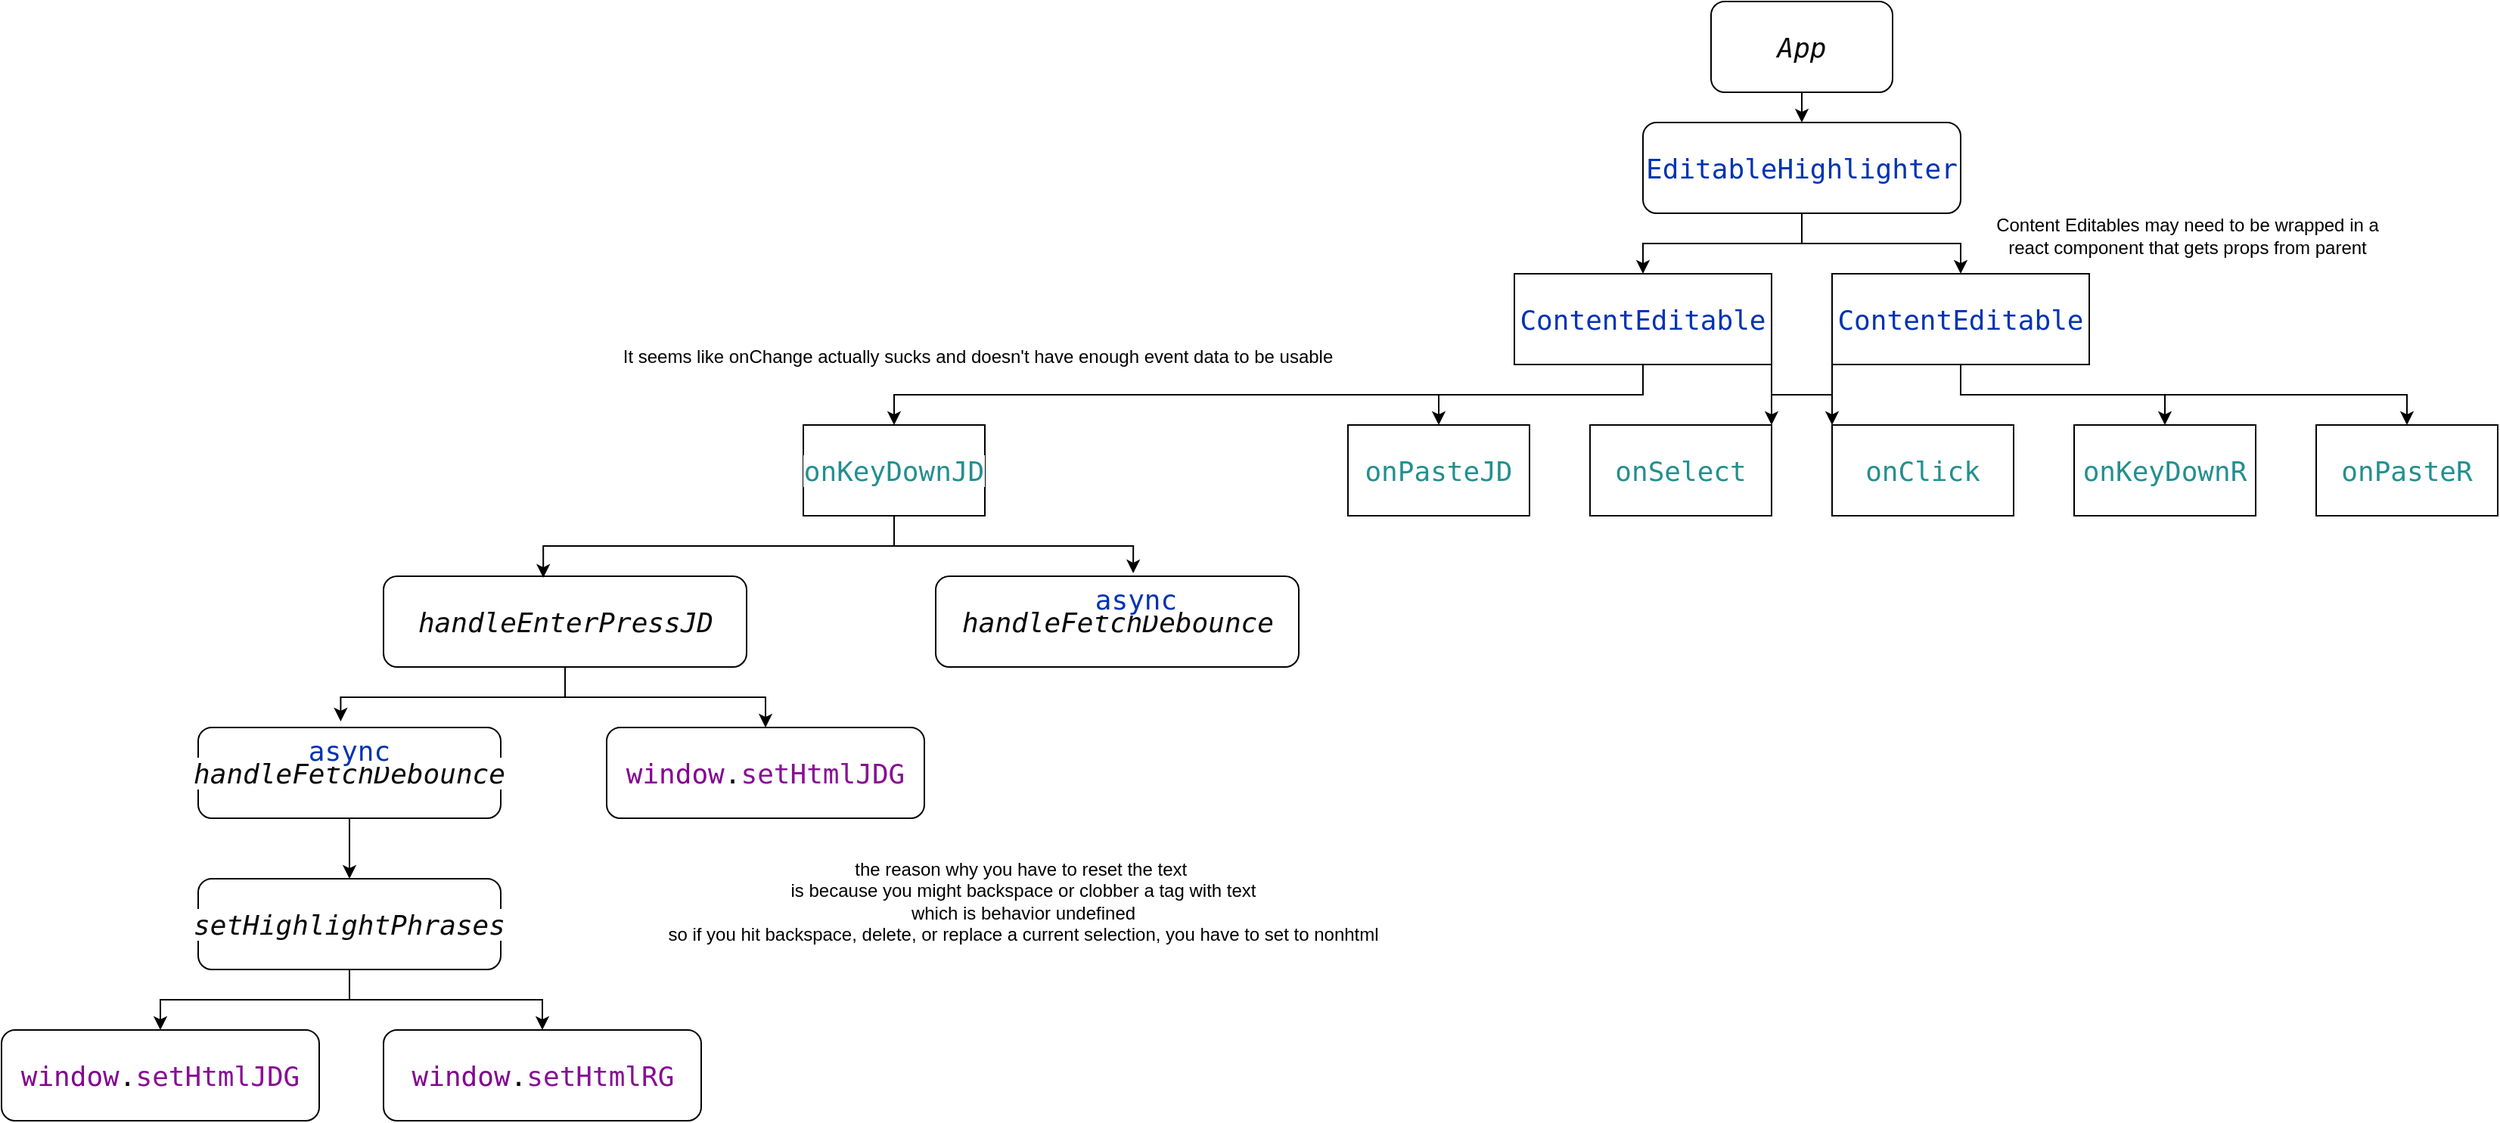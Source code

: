 <mxfile version="24.3.0" type="device">
  <diagram name="Page-1" id="HsGsWS7ECb9TnKtCGykP">
    <mxGraphModel dx="2290" dy="738" grid="1" gridSize="10" guides="1" tooltips="1" connect="1" arrows="1" fold="1" page="1" pageScale="1" pageWidth="850" pageHeight="1100" math="0" shadow="0">
      <root>
        <mxCell id="0" />
        <mxCell id="1" parent="0" />
        <mxCell id="r_Gh3OEbrr8wISUfsbzo-7" style="edgeStyle=orthogonalEdgeStyle;rounded=0;orthogonalLoop=1;jettySize=auto;html=1;exitX=0.5;exitY=1;exitDx=0;exitDy=0;entryX=0.5;entryY=0;entryDx=0;entryDy=0;" edge="1" parent="1" source="r_Gh3OEbrr8wISUfsbzo-1" target="r_Gh3OEbrr8wISUfsbzo-2">
          <mxGeometry relative="1" as="geometry" />
        </mxCell>
        <mxCell id="r_Gh3OEbrr8wISUfsbzo-1" value="&lt;div style=&quot;background-color:#ffffff;color:#080808&quot;&gt;&lt;pre style=&quot;font-family:&#39;JetBrains Mono&#39;,monospace;font-size:13.5pt;&quot;&gt;&lt;span style=&quot;font-style:italic;&quot;&gt;App&lt;/span&gt;&lt;/pre&gt;&lt;/div&gt;" style="rounded=1;whiteSpace=wrap;html=1;" vertex="1" parent="1">
          <mxGeometry x="300" y="40" width="120" height="60" as="geometry" />
        </mxCell>
        <mxCell id="r_Gh3OEbrr8wISUfsbzo-5" style="edgeStyle=orthogonalEdgeStyle;rounded=0;orthogonalLoop=1;jettySize=auto;html=1;exitX=0.5;exitY=1;exitDx=0;exitDy=0;" edge="1" parent="1" source="r_Gh3OEbrr8wISUfsbzo-2" target="r_Gh3OEbrr8wISUfsbzo-3">
          <mxGeometry relative="1" as="geometry" />
        </mxCell>
        <mxCell id="r_Gh3OEbrr8wISUfsbzo-6" style="edgeStyle=orthogonalEdgeStyle;rounded=0;orthogonalLoop=1;jettySize=auto;html=1;exitX=0.5;exitY=1;exitDx=0;exitDy=0;entryX=0.5;entryY=0;entryDx=0;entryDy=0;" edge="1" parent="1" source="r_Gh3OEbrr8wISUfsbzo-2" target="r_Gh3OEbrr8wISUfsbzo-4">
          <mxGeometry relative="1" as="geometry" />
        </mxCell>
        <mxCell id="r_Gh3OEbrr8wISUfsbzo-2" value="&lt;div style=&quot;background-color:#ffffff;color:#080808&quot;&gt;&lt;pre style=&quot;font-family:&#39;JetBrains Mono&#39;,monospace;font-size:13.5pt;&quot;&gt;&lt;span style=&quot;color:#0033b3;&quot;&gt;EditableHighlighter&lt;/span&gt;&lt;/pre&gt;&lt;/div&gt;" style="rounded=1;whiteSpace=wrap;html=1;" vertex="1" parent="1">
          <mxGeometry x="255" y="120" width="210" height="60" as="geometry" />
        </mxCell>
        <mxCell id="r_Gh3OEbrr8wISUfsbzo-41" style="edgeStyle=orthogonalEdgeStyle;rounded=0;orthogonalLoop=1;jettySize=auto;html=1;exitX=1;exitY=1;exitDx=0;exitDy=0;entryX=0;entryY=0;entryDx=0;entryDy=0;" edge="1" parent="1" source="r_Gh3OEbrr8wISUfsbzo-3" target="r_Gh3OEbrr8wISUfsbzo-16">
          <mxGeometry relative="1" as="geometry" />
        </mxCell>
        <mxCell id="r_Gh3OEbrr8wISUfsbzo-42" style="edgeStyle=orthogonalEdgeStyle;rounded=0;orthogonalLoop=1;jettySize=auto;html=1;exitX=0.5;exitY=1;exitDx=0;exitDy=0;entryX=0.5;entryY=0;entryDx=0;entryDy=0;" edge="1" parent="1" source="r_Gh3OEbrr8wISUfsbzo-3" target="r_Gh3OEbrr8wISUfsbzo-9">
          <mxGeometry relative="1" as="geometry" />
        </mxCell>
        <mxCell id="r_Gh3OEbrr8wISUfsbzo-43" style="edgeStyle=orthogonalEdgeStyle;rounded=0;orthogonalLoop=1;jettySize=auto;html=1;exitX=0.5;exitY=1;exitDx=0;exitDy=0;entryX=0.5;entryY=0;entryDx=0;entryDy=0;" edge="1" parent="1" source="r_Gh3OEbrr8wISUfsbzo-3" target="r_Gh3OEbrr8wISUfsbzo-10">
          <mxGeometry relative="1" as="geometry" />
        </mxCell>
        <mxCell id="r_Gh3OEbrr8wISUfsbzo-3" value="&lt;div style=&quot;background-color:#ffffff;color:#080808&quot;&gt;&lt;pre style=&quot;font-family:&#39;JetBrains Mono&#39;,monospace;font-size:13.5pt;&quot;&gt;&lt;span style=&quot;color:#0033b3;&quot;&gt;ContentEditable&lt;/span&gt;&lt;/pre&gt;&lt;/div&gt;" style="rounded=0;whiteSpace=wrap;html=1;" vertex="1" parent="1">
          <mxGeometry x="170" y="220" width="170" height="60" as="geometry" />
        </mxCell>
        <mxCell id="r_Gh3OEbrr8wISUfsbzo-40" style="edgeStyle=orthogonalEdgeStyle;rounded=0;orthogonalLoop=1;jettySize=auto;html=1;exitX=0;exitY=1;exitDx=0;exitDy=0;entryX=1;entryY=0;entryDx=0;entryDy=0;" edge="1" parent="1" source="r_Gh3OEbrr8wISUfsbzo-4" target="r_Gh3OEbrr8wISUfsbzo-15">
          <mxGeometry relative="1" as="geometry" />
        </mxCell>
        <mxCell id="r_Gh3OEbrr8wISUfsbzo-46" style="edgeStyle=orthogonalEdgeStyle;rounded=0;orthogonalLoop=1;jettySize=auto;html=1;exitX=0.5;exitY=1;exitDx=0;exitDy=0;entryX=0.5;entryY=0;entryDx=0;entryDy=0;" edge="1" parent="1" source="r_Gh3OEbrr8wISUfsbzo-4" target="r_Gh3OEbrr8wISUfsbzo-13">
          <mxGeometry relative="1" as="geometry" />
        </mxCell>
        <mxCell id="r_Gh3OEbrr8wISUfsbzo-47" style="edgeStyle=orthogonalEdgeStyle;rounded=0;orthogonalLoop=1;jettySize=auto;html=1;exitX=0.5;exitY=1;exitDx=0;exitDy=0;entryX=0.5;entryY=0;entryDx=0;entryDy=0;" edge="1" parent="1" source="r_Gh3OEbrr8wISUfsbzo-4" target="r_Gh3OEbrr8wISUfsbzo-14">
          <mxGeometry relative="1" as="geometry" />
        </mxCell>
        <mxCell id="r_Gh3OEbrr8wISUfsbzo-4" value="&lt;div style=&quot;background-color:#ffffff;color:#080808&quot;&gt;&lt;pre style=&quot;font-family:&#39;JetBrains Mono&#39;,monospace;font-size:13.5pt;&quot;&gt;&lt;span style=&quot;color:#0033b3;&quot;&gt;ContentEditable&lt;/span&gt;&lt;/pre&gt;&lt;/div&gt;" style="rounded=0;whiteSpace=wrap;html=1;" vertex="1" parent="1">
          <mxGeometry x="380" y="220" width="170" height="60" as="geometry" />
        </mxCell>
        <mxCell id="r_Gh3OEbrr8wISUfsbzo-8" value="Content Editables may need to be wrapped in a react component that gets props from parent" style="text;html=1;align=center;verticalAlign=middle;whiteSpace=wrap;rounded=0;" vertex="1" parent="1">
          <mxGeometry x="485" y="180" width="260" height="30" as="geometry" />
        </mxCell>
        <mxCell id="r_Gh3OEbrr8wISUfsbzo-9" value="&lt;div style=&quot;background-color:#ffffff;color:#080808&quot;&gt;&lt;pre style=&quot;font-family:&#39;JetBrains Mono&#39;,monospace;font-size:13.5pt;&quot;&gt;&lt;span style=&quot;color:#248f8f;&quot;&gt;onPasteJD&lt;/span&gt;&lt;/pre&gt;&lt;/div&gt;" style="whiteSpace=wrap;html=1;" vertex="1" parent="1">
          <mxGeometry x="60" y="320" width="120" height="60" as="geometry" />
        </mxCell>
        <mxCell id="r_Gh3OEbrr8wISUfsbzo-10" value="&lt;div style=&quot;background-color:#ffffff;color:#080808&quot;&gt;&lt;pre style=&quot;font-family:&#39;JetBrains Mono&#39;,monospace;font-size:13.5pt;&quot;&gt;&lt;span style=&quot;color:#248f8f;&quot;&gt;onKeyDownJD&lt;/span&gt;&lt;/pre&gt;&lt;/div&gt;" style="whiteSpace=wrap;html=1;" vertex="1" parent="1">
          <mxGeometry x="-300" y="320" width="120" height="60" as="geometry" />
        </mxCell>
        <mxCell id="r_Gh3OEbrr8wISUfsbzo-13" value="&lt;div style=&quot;background-color:#ffffff;color:#080808&quot;&gt;&lt;pre style=&quot;font-family:&#39;JetBrains Mono&#39;,monospace;font-size:13.5pt;&quot;&gt;&lt;span style=&quot;color:#248f8f;&quot;&gt;onKeyDownR&lt;/span&gt;&lt;/pre&gt;&lt;/div&gt;" style="whiteSpace=wrap;html=1;" vertex="1" parent="1">
          <mxGeometry x="540" y="320" width="120" height="60" as="geometry" />
        </mxCell>
        <mxCell id="r_Gh3OEbrr8wISUfsbzo-14" value="&lt;div style=&quot;background-color:#ffffff;color:#080808&quot;&gt;&lt;pre style=&quot;font-family:&#39;JetBrains Mono&#39;,monospace;font-size:13.5pt;&quot;&gt;&lt;span style=&quot;color:#248f8f;&quot;&gt;onPasteR&lt;/span&gt;&lt;/pre&gt;&lt;/div&gt;" style="whiteSpace=wrap;html=1;" vertex="1" parent="1">
          <mxGeometry x="700" y="320" width="120" height="60" as="geometry" />
        </mxCell>
        <mxCell id="r_Gh3OEbrr8wISUfsbzo-15" value="&lt;div style=&quot;background-color:#ffffff;color:#080808&quot;&gt;&lt;pre style=&quot;font-family:&#39;JetBrains Mono&#39;,monospace;font-size:13.5pt;&quot;&gt;&lt;div&gt;&lt;pre style=&quot;font-family:&#39;JetBrains Mono&#39;,monospace;font-size:13.5pt;&quot;&gt;&lt;span style=&quot;color:#248f8f;&quot;&gt;onSelect&lt;/span&gt;&lt;/pre&gt;&lt;/div&gt;&lt;/pre&gt;&lt;/div&gt;" style="whiteSpace=wrap;html=1;" vertex="1" parent="1">
          <mxGeometry x="220" y="320" width="120" height="60" as="geometry" />
        </mxCell>
        <mxCell id="r_Gh3OEbrr8wISUfsbzo-16" value="&lt;div style=&quot;background-color:#ffffff;color:#080808&quot;&gt;&lt;pre style=&quot;font-family:&#39;JetBrains Mono&#39;,monospace;font-size:13.5pt;&quot;&gt;&lt;pre style=&quot;font-family:&#39;JetBrains Mono&#39;,monospace;font-size:13.5pt;&quot;&gt;&lt;div&gt;&lt;pre style=&quot;font-family:&#39;JetBrains Mono&#39;,monospace;font-size:13.5pt;&quot;&gt;&lt;span style=&quot;color:#248f8f;&quot;&gt;onClick&lt;/span&gt;&lt;/pre&gt;&lt;/div&gt;&lt;/pre&gt;&lt;/pre&gt;&lt;/div&gt;" style="whiteSpace=wrap;html=1;" vertex="1" parent="1">
          <mxGeometry x="380" y="320" width="120" height="60" as="geometry" />
        </mxCell>
        <mxCell id="r_Gh3OEbrr8wISUfsbzo-55" value="the reason why you have to reset the text&amp;nbsp;&lt;div&gt;is because you might backspace or clobber a tag with text&lt;/div&gt;&lt;div&gt;which is behavior undefined&lt;/div&gt;&lt;div&gt;so if you hit backspace, delete, or replace a current selection, you have to set to nonhtml&lt;/div&gt;" style="text;html=1;align=center;verticalAlign=middle;resizable=0;points=[];autosize=1;strokeColor=none;fillColor=none;" vertex="1" parent="1">
          <mxGeometry x="-400" y="600" width="490" height="70" as="geometry" />
        </mxCell>
        <mxCell id="r_Gh3OEbrr8wISUfsbzo-56" value="It seems like onChange actually sucks and doesn&#39;t have enough event data to be usable" style="text;html=1;align=center;verticalAlign=middle;resizable=0;points=[];autosize=1;strokeColor=none;fillColor=none;" vertex="1" parent="1">
          <mxGeometry x="-430" y="260" width="490" height="30" as="geometry" />
        </mxCell>
        <mxCell id="r_Gh3OEbrr8wISUfsbzo-66" style="edgeStyle=orthogonalEdgeStyle;rounded=0;orthogonalLoop=1;jettySize=auto;html=1;exitX=0.5;exitY=1;exitDx=0;exitDy=0;" edge="1" parent="1" source="r_Gh3OEbrr8wISUfsbzo-57" target="r_Gh3OEbrr8wISUfsbzo-65">
          <mxGeometry relative="1" as="geometry" />
        </mxCell>
        <mxCell id="r_Gh3OEbrr8wISUfsbzo-57" value="&lt;div style=&quot;background-color:#ffffff;color:#080808&quot;&gt;&lt;pre style=&quot;font-family:&#39;JetBrains Mono&#39;,monospace;font-size:13.5pt;&quot;&gt;&lt;span style=&quot;font-style:italic;&quot;&gt;handleEnterPressJD&lt;/span&gt;&lt;/pre&gt;&lt;/div&gt;" style="rounded=1;whiteSpace=wrap;html=1;" vertex="1" parent="1">
          <mxGeometry x="-577.5" y="420" width="240" height="60" as="geometry" />
        </mxCell>
        <mxCell id="r_Gh3OEbrr8wISUfsbzo-58" value="&lt;div style=&quot;background-color:#ffffff;color:#080808&quot;&gt;&lt;pre style=&quot;font-family:&#39;JetBrains Mono&#39;,monospace;font-size:13.5pt;&quot;&gt;&lt;div&gt;&lt;pre style=&quot;font-family:&#39;JetBrains Mono&#39;,monospace;font-size:13.5pt;&quot;&gt;&lt;span style=&quot;font-style:italic;&quot;&gt;handleFetchDebounce&lt;/span&gt;&lt;/pre&gt;&lt;/div&gt;&lt;/pre&gt;&lt;/div&gt;" style="rounded=1;whiteSpace=wrap;html=1;" vertex="1" parent="1">
          <mxGeometry x="-212.5" y="420" width="240" height="60" as="geometry" />
        </mxCell>
        <mxCell id="r_Gh3OEbrr8wISUfsbzo-61" style="edgeStyle=orthogonalEdgeStyle;rounded=0;orthogonalLoop=1;jettySize=auto;html=1;exitX=0.5;exitY=1;exitDx=0;exitDy=0;entryX=0.44;entryY=0.017;entryDx=0;entryDy=0;entryPerimeter=0;" edge="1" parent="1" source="r_Gh3OEbrr8wISUfsbzo-10" target="r_Gh3OEbrr8wISUfsbzo-57">
          <mxGeometry relative="1" as="geometry" />
        </mxCell>
        <mxCell id="r_Gh3OEbrr8wISUfsbzo-62" style="edgeStyle=orthogonalEdgeStyle;rounded=0;orthogonalLoop=1;jettySize=auto;html=1;exitX=0.5;exitY=1;exitDx=0;exitDy=0;entryX=0.544;entryY=-0.033;entryDx=0;entryDy=0;entryPerimeter=0;" edge="1" parent="1" source="r_Gh3OEbrr8wISUfsbzo-10" target="r_Gh3OEbrr8wISUfsbzo-58">
          <mxGeometry relative="1" as="geometry" />
        </mxCell>
        <mxCell id="r_Gh3OEbrr8wISUfsbzo-68" style="edgeStyle=orthogonalEdgeStyle;rounded=0;orthogonalLoop=1;jettySize=auto;html=1;exitX=0.5;exitY=1;exitDx=0;exitDy=0;entryX=0.5;entryY=0;entryDx=0;entryDy=0;" edge="1" parent="1" source="r_Gh3OEbrr8wISUfsbzo-63" target="r_Gh3OEbrr8wISUfsbzo-67">
          <mxGeometry relative="1" as="geometry" />
        </mxCell>
        <mxCell id="r_Gh3OEbrr8wISUfsbzo-63" value="&lt;div style=&quot;background-color:#ffffff;color:#080808&quot;&gt;&lt;pre style=&quot;font-family:&#39;JetBrains Mono&#39;,monospace;font-size:13.5pt;&quot;&gt;&lt;div&gt;&lt;pre style=&quot;font-family:&#39;JetBrains Mono&#39;,monospace;font-size:13.5pt;&quot;&gt;&lt;span style=&quot;font-style:italic;&quot;&gt;handleFetchDebounce&lt;/span&gt;&lt;/pre&gt;&lt;/div&gt;&lt;/pre&gt;&lt;/div&gt;" style="rounded=1;whiteSpace=wrap;html=1;" vertex="1" parent="1">
          <mxGeometry x="-700" y="520" width="200" height="60" as="geometry" />
        </mxCell>
        <mxCell id="r_Gh3OEbrr8wISUfsbzo-64" style="edgeStyle=orthogonalEdgeStyle;rounded=0;orthogonalLoop=1;jettySize=auto;html=1;exitX=0.5;exitY=1;exitDx=0;exitDy=0;entryX=0.471;entryY=-0.067;entryDx=0;entryDy=0;entryPerimeter=0;" edge="1" parent="1" source="r_Gh3OEbrr8wISUfsbzo-57" target="r_Gh3OEbrr8wISUfsbzo-63">
          <mxGeometry relative="1" as="geometry" />
        </mxCell>
        <mxCell id="r_Gh3OEbrr8wISUfsbzo-65" value="&lt;div style=&quot;background-color:#ffffff;color:#080808&quot;&gt;&lt;pre style=&quot;font-family:&#39;JetBrains Mono&#39;,monospace;font-size:13.5pt;&quot;&gt;&lt;pre style=&quot;font-family:&#39;JetBrains Mono&#39;,monospace;font-size:13.5pt;&quot;&gt;&lt;div&gt;&lt;pre style=&quot;font-family:&#39;JetBrains Mono&#39;,monospace;font-size:13.5pt;&quot;&gt;&lt;span style=&quot;color:#830091;&quot;&gt;window&lt;/span&gt;.&lt;span style=&quot;color:#871094;&quot;&gt;setHtmlJDG&lt;/span&gt;&lt;/pre&gt;&lt;/div&gt;&lt;/pre&gt;&lt;/pre&gt;&lt;/div&gt;" style="rounded=1;whiteSpace=wrap;html=1;" vertex="1" parent="1">
          <mxGeometry x="-430" y="520" width="210" height="60" as="geometry" />
        </mxCell>
        <mxCell id="r_Gh3OEbrr8wISUfsbzo-71" style="edgeStyle=orthogonalEdgeStyle;rounded=0;orthogonalLoop=1;jettySize=auto;html=1;exitX=0.5;exitY=1;exitDx=0;exitDy=0;" edge="1" parent="1" source="r_Gh3OEbrr8wISUfsbzo-67" target="r_Gh3OEbrr8wISUfsbzo-69">
          <mxGeometry relative="1" as="geometry" />
        </mxCell>
        <mxCell id="r_Gh3OEbrr8wISUfsbzo-73" style="edgeStyle=orthogonalEdgeStyle;rounded=0;orthogonalLoop=1;jettySize=auto;html=1;exitX=0.5;exitY=1;exitDx=0;exitDy=0;" edge="1" parent="1" source="r_Gh3OEbrr8wISUfsbzo-67" target="r_Gh3OEbrr8wISUfsbzo-70">
          <mxGeometry relative="1" as="geometry" />
        </mxCell>
        <mxCell id="r_Gh3OEbrr8wISUfsbzo-67" value="&lt;div style=&quot;background-color:#ffffff;color:#080808&quot;&gt;&lt;pre style=&quot;font-family:&#39;JetBrains Mono&#39;,monospace;font-size:13.5pt;&quot;&gt;&lt;pre style=&quot;font-family:&#39;JetBrains Mono&#39;,monospace;font-size:13.5pt;&quot;&gt;&lt;div&gt;&lt;pre style=&quot;font-family:&#39;JetBrains Mono&#39;,monospace;font-size:13.5pt;&quot;&gt;&lt;span style=&quot;font-style:italic;&quot;&gt;setHighlightPhrases&lt;/span&gt;&lt;/pre&gt;&lt;/div&gt;&lt;/pre&gt;&lt;/pre&gt;&lt;/div&gt;" style="rounded=1;whiteSpace=wrap;html=1;" vertex="1" parent="1">
          <mxGeometry x="-700" y="620" width="200" height="60" as="geometry" />
        </mxCell>
        <mxCell id="r_Gh3OEbrr8wISUfsbzo-69" value="&lt;div style=&quot;background-color:#ffffff;color:#080808&quot;&gt;&lt;pre style=&quot;font-family:&#39;JetBrains Mono&#39;,monospace;font-size:13.5pt;&quot;&gt;&lt;pre style=&quot;font-family:&#39;JetBrains Mono&#39;,monospace;font-size:13.5pt;&quot;&gt;&lt;div&gt;&lt;pre style=&quot;font-family:&#39;JetBrains Mono&#39;,monospace;font-size:13.5pt;&quot;&gt;&lt;span style=&quot;color:#830091;&quot;&gt;window&lt;/span&gt;.&lt;span style=&quot;color:#871094;&quot;&gt;setHtmlJDG&lt;/span&gt;&lt;/pre&gt;&lt;/div&gt;&lt;/pre&gt;&lt;/pre&gt;&lt;/div&gt;" style="rounded=1;whiteSpace=wrap;html=1;" vertex="1" parent="1">
          <mxGeometry x="-830" y="720" width="210" height="60" as="geometry" />
        </mxCell>
        <mxCell id="r_Gh3OEbrr8wISUfsbzo-70" value="&lt;div style=&quot;background-color:#ffffff;color:#080808&quot;&gt;&lt;pre style=&quot;font-family:&#39;JetBrains Mono&#39;,monospace;font-size:13.5pt;&quot;&gt;&lt;pre style=&quot;font-family:&#39;JetBrains Mono&#39;,monospace;font-size:13.5pt;&quot;&gt;&lt;pre style=&quot;font-family:&#39;JetBrains Mono&#39;,monospace;font-size:13.5pt;&quot;&gt;&lt;div&gt;&lt;pre style=&quot;font-family:&#39;JetBrains Mono&#39;,monospace;font-size:13.5pt;&quot;&gt;&lt;span style=&quot;color:#830091;&quot;&gt;window&lt;/span&gt;.&lt;span style=&quot;color:#871094;&quot;&gt;setHtmlRG&lt;/span&gt;&lt;/pre&gt;&lt;/div&gt;&lt;/pre&gt;&lt;/pre&gt;&lt;/pre&gt;&lt;/div&gt;" style="rounded=1;whiteSpace=wrap;html=1;" vertex="1" parent="1">
          <mxGeometry x="-577.5" y="720" width="210" height="60" as="geometry" />
        </mxCell>
        <mxCell id="r_Gh3OEbrr8wISUfsbzo-74" value="&lt;div style=&quot;background-color:#ffffff;color:#080808&quot;&gt;&lt;pre style=&quot;font-family:&#39;JetBrains Mono&#39;,monospace;font-size:13.5pt;&quot;&gt;&lt;span style=&quot;color:#0033b3;&quot;&gt;async&lt;/span&gt;&lt;/pre&gt;&lt;/div&gt;" style="text;html=1;align=center;verticalAlign=middle;whiteSpace=wrap;rounded=0;" vertex="1" parent="1">
          <mxGeometry x="-630" y="520" width="60" height="30" as="geometry" />
        </mxCell>
        <mxCell id="r_Gh3OEbrr8wISUfsbzo-76" value="&lt;div style=&quot;background-color:#ffffff;color:#080808&quot;&gt;&lt;pre style=&quot;font-family:&#39;JetBrains Mono&#39;,monospace;font-size:13.5pt;&quot;&gt;&lt;span style=&quot;color:#0033b3;&quot;&gt;async&lt;/span&gt;&lt;/pre&gt;&lt;/div&gt;" style="text;html=1;align=center;verticalAlign=middle;whiteSpace=wrap;rounded=0;" vertex="1" parent="1">
          <mxGeometry x="-110" y="420" width="60" height="30" as="geometry" />
        </mxCell>
      </root>
    </mxGraphModel>
  </diagram>
</mxfile>
